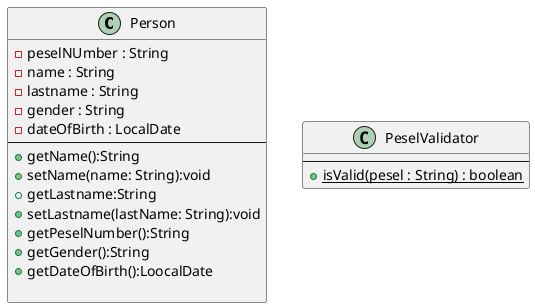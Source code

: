 @startuml test


class Person {
    - peselNUmber : String
    - name : String
    - lastname : String
    - gender : String
    - dateOfBirth : LocalDate
    ----
    + getName():String
    + setName(name: String):void
    + getLastname:String
    + setLastname(lastName: String):void
    + getPeselNumber():String
    + getGender():String
    + getDateOfBirth():LoocalDate

}

class PeselValidator {
    ----
    + {static}  isValid(pesel : String) : boolean
 }

@enduml